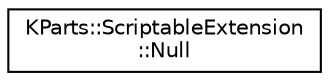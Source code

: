 digraph "Graphical Class Hierarchy"
{
  edge [fontname="Helvetica",fontsize="10",labelfontname="Helvetica",labelfontsize="10"];
  node [fontname="Helvetica",fontsize="10",shape=record];
  rankdir="LR";
  Node0 [label="KParts::ScriptableExtension\l::Null",height=0.2,width=0.4,color="black", fillcolor="white", style="filled",URL="$structKParts_1_1ScriptableExtension_1_1Null.html",tooltip="Corresponds to &#39;null&#39; in JavaScript. "];
}
